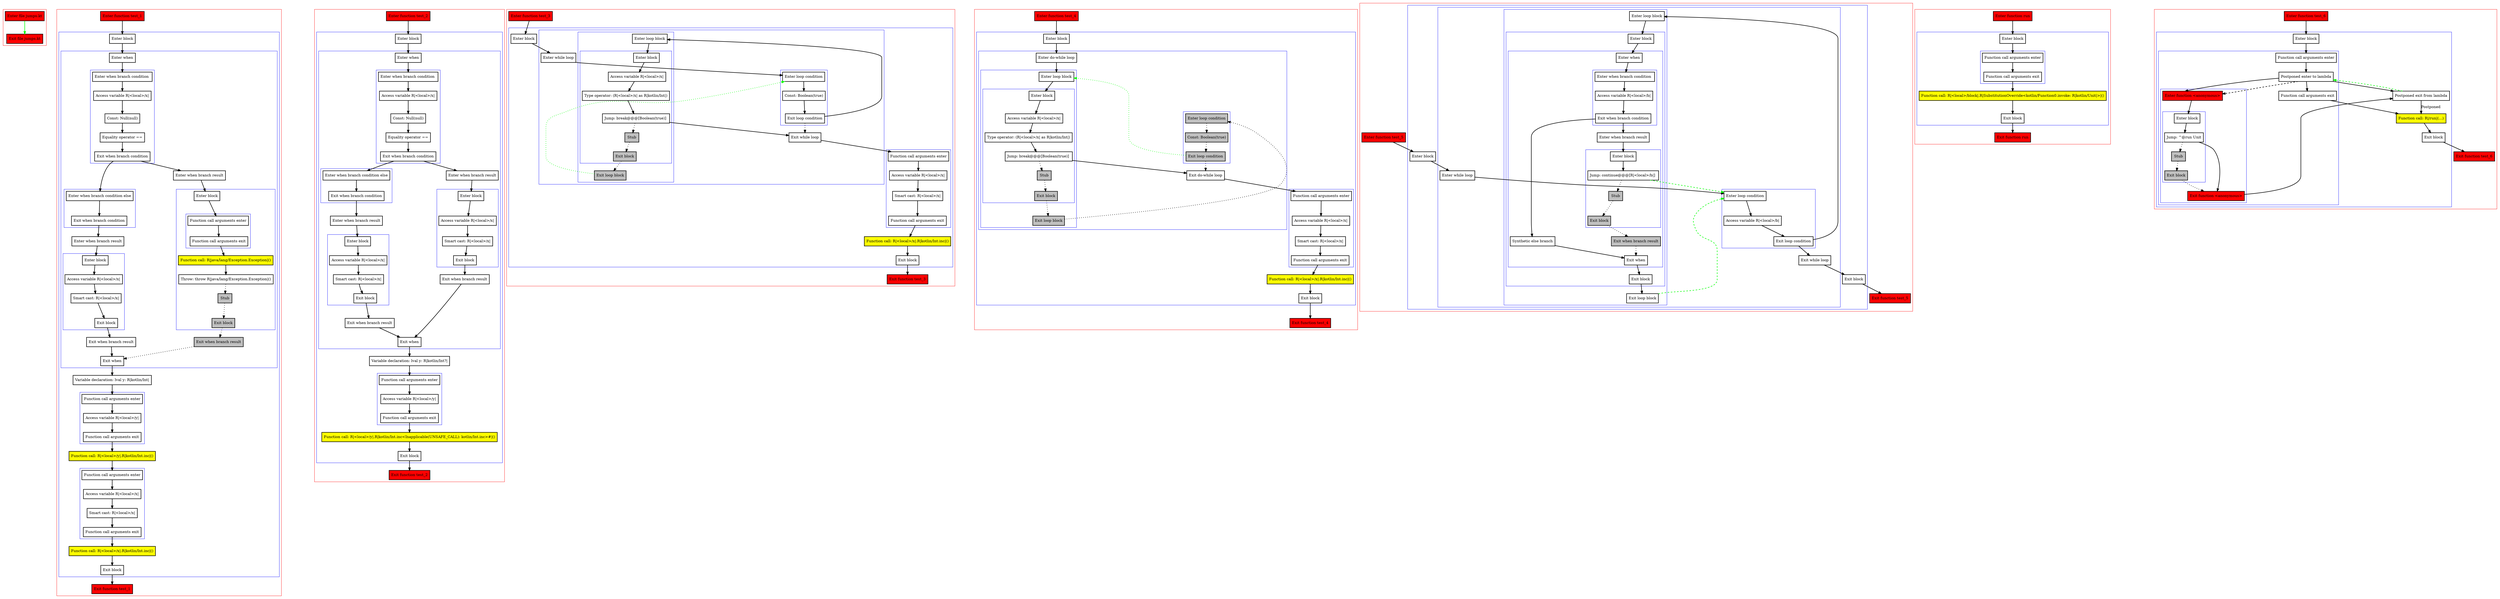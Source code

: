 digraph jumps_kt {
    graph [nodesep=3]
    node [shape=box penwidth=2]
    edge [penwidth=2]

    subgraph cluster_0 {
        color=red
        0 [label="Enter file jumps.kt" style="filled" fillcolor=red];
        1 [label="Exit file jumps.kt" style="filled" fillcolor=red];
    }
    0 -> {1} [color=green];

    subgraph cluster_1 {
        color=red
        2 [label="Enter function test_1" style="filled" fillcolor=red];
        subgraph cluster_2 {
            color=blue
            3 [label="Enter block"];
            subgraph cluster_3 {
                color=blue
                4 [label="Enter when"];
                subgraph cluster_4 {
                    color=blue
                    5 [label="Enter when branch condition "];
                    6 [label="Access variable R|<local>/x|"];
                    7 [label="Const: Null(null)"];
                    8 [label="Equality operator =="];
                    9 [label="Exit when branch condition"];
                }
                subgraph cluster_5 {
                    color=blue
                    10 [label="Enter when branch condition else"];
                    11 [label="Exit when branch condition"];
                }
                12 [label="Enter when branch result"];
                subgraph cluster_6 {
                    color=blue
                    13 [label="Enter block"];
                    14 [label="Access variable R|<local>/x|"];
                    15 [label="Smart cast: R|<local>/x|"];
                    16 [label="Exit block"];
                }
                17 [label="Exit when branch result"];
                18 [label="Enter when branch result"];
                subgraph cluster_7 {
                    color=blue
                    19 [label="Enter block"];
                    subgraph cluster_8 {
                        color=blue
                        20 [label="Function call arguments enter"];
                        21 [label="Function call arguments exit"];
                    }
                    22 [label="Function call: R|java/lang/Exception.Exception|()" style="filled" fillcolor=yellow];
                    23 [label="Throw: throw R|java/lang/Exception.Exception|()"];
                    24 [label="Stub" style="filled" fillcolor=gray];
                    25 [label="Exit block" style="filled" fillcolor=gray];
                }
                26 [label="Exit when branch result" style="filled" fillcolor=gray];
                27 [label="Exit when"];
            }
            28 [label="Variable declaration: lval y: R|kotlin/Int|"];
            subgraph cluster_9 {
                color=blue
                29 [label="Function call arguments enter"];
                30 [label="Access variable R|<local>/y|"];
                31 [label="Function call arguments exit"];
            }
            32 [label="Function call: R|<local>/y|.R|kotlin/Int.inc|()" style="filled" fillcolor=yellow];
            subgraph cluster_10 {
                color=blue
                33 [label="Function call arguments enter"];
                34 [label="Access variable R|<local>/x|"];
                35 [label="Smart cast: R|<local>/x|"];
                36 [label="Function call arguments exit"];
            }
            37 [label="Function call: R|<local>/x|.R|kotlin/Int.inc|()" style="filled" fillcolor=yellow];
            38 [label="Exit block"];
        }
        39 [label="Exit function test_1" style="filled" fillcolor=red];
    }
    2 -> {3};
    3 -> {4};
    4 -> {5};
    5 -> {6};
    6 -> {7};
    7 -> {8};
    8 -> {9};
    9 -> {10 18};
    10 -> {11};
    11 -> {12};
    12 -> {13};
    13 -> {14};
    14 -> {15};
    15 -> {16};
    16 -> {17};
    17 -> {27};
    18 -> {19};
    19 -> {20};
    20 -> {21};
    21 -> {22};
    22 -> {23};
    23 -> {24} [style=dotted];
    24 -> {25} [style=dotted];
    25 -> {26} [style=dotted];
    26 -> {27} [style=dotted];
    27 -> {28};
    28 -> {29};
    29 -> {30};
    30 -> {31};
    31 -> {32};
    32 -> {33};
    33 -> {34};
    34 -> {35};
    35 -> {36};
    36 -> {37};
    37 -> {38};
    38 -> {39};

    subgraph cluster_11 {
        color=red
        40 [label="Enter function test_2" style="filled" fillcolor=red];
        subgraph cluster_12 {
            color=blue
            41 [label="Enter block"];
            subgraph cluster_13 {
                color=blue
                42 [label="Enter when"];
                subgraph cluster_14 {
                    color=blue
                    43 [label="Enter when branch condition "];
                    44 [label="Access variable R|<local>/x|"];
                    45 [label="Const: Null(null)"];
                    46 [label="Equality operator =="];
                    47 [label="Exit when branch condition"];
                }
                subgraph cluster_15 {
                    color=blue
                    48 [label="Enter when branch condition else"];
                    49 [label="Exit when branch condition"];
                }
                50 [label="Enter when branch result"];
                subgraph cluster_16 {
                    color=blue
                    51 [label="Enter block"];
                    52 [label="Access variable R|<local>/x|"];
                    53 [label="Smart cast: R|<local>/x|"];
                    54 [label="Exit block"];
                }
                55 [label="Exit when branch result"];
                56 [label="Enter when branch result"];
                subgraph cluster_17 {
                    color=blue
                    57 [label="Enter block"];
                    58 [label="Access variable R|<local>/x|"];
                    59 [label="Smart cast: R|<local>/x|"];
                    60 [label="Exit block"];
                }
                61 [label="Exit when branch result"];
                62 [label="Exit when"];
            }
            63 [label="Variable declaration: lval y: R|kotlin/Int?|"];
            subgraph cluster_18 {
                color=blue
                64 [label="Function call arguments enter"];
                65 [label="Access variable R|<local>/y|"];
                66 [label="Function call arguments exit"];
            }
            67 [label="Function call: R|<local>/y|.R|kotlin/Int.inc<Inapplicable(UNSAFE_CALL): kotlin/Int.inc>#|()" style="filled" fillcolor=yellow];
            68 [label="Exit block"];
        }
        69 [label="Exit function test_2" style="filled" fillcolor=red];
    }
    40 -> {41};
    41 -> {42};
    42 -> {43};
    43 -> {44};
    44 -> {45};
    45 -> {46};
    46 -> {47};
    47 -> {48 56};
    48 -> {49};
    49 -> {50};
    50 -> {51};
    51 -> {52};
    52 -> {53};
    53 -> {54};
    54 -> {55};
    55 -> {62};
    56 -> {57};
    57 -> {58};
    58 -> {59};
    59 -> {60};
    60 -> {61};
    61 -> {62};
    62 -> {63};
    63 -> {64};
    64 -> {65};
    65 -> {66};
    66 -> {67};
    67 -> {68};
    68 -> {69};

    subgraph cluster_19 {
        color=red
        70 [label="Enter function test_3" style="filled" fillcolor=red];
        subgraph cluster_20 {
            color=blue
            71 [label="Enter block"];
            subgraph cluster_21 {
                color=blue
                72 [label="Enter while loop"];
                subgraph cluster_22 {
                    color=blue
                    73 [label="Enter loop condition"];
                    74 [label="Const: Boolean(true)"];
                    75 [label="Exit loop condition"];
                }
                subgraph cluster_23 {
                    color=blue
                    76 [label="Enter loop block"];
                    subgraph cluster_24 {
                        color=blue
                        77 [label="Enter block"];
                        78 [label="Access variable R|<local>/x|"];
                        79 [label="Type operator: (R|<local>/x| as R|kotlin/Int|)"];
                        80 [label="Jump: break@@@[Boolean(true)] "];
                        81 [label="Stub" style="filled" fillcolor=gray];
                        82 [label="Exit block" style="filled" fillcolor=gray];
                    }
                    83 [label="Exit loop block" style="filled" fillcolor=gray];
                }
                84 [label="Exit while loop"];
            }
            subgraph cluster_25 {
                color=blue
                85 [label="Function call arguments enter"];
                86 [label="Access variable R|<local>/x|"];
                87 [label="Smart cast: R|<local>/x|"];
                88 [label="Function call arguments exit"];
            }
            89 [label="Function call: R|<local>/x|.R|kotlin/Int.inc|()" style="filled" fillcolor=yellow];
            90 [label="Exit block"];
        }
        91 [label="Exit function test_3" style="filled" fillcolor=red];
    }
    70 -> {71};
    71 -> {72};
    72 -> {73};
    73 -> {74};
    74 -> {75};
    75 -> {76};
    75 -> {84} [style=dotted];
    76 -> {77};
    77 -> {78};
    78 -> {79};
    79 -> {80};
    80 -> {84};
    80 -> {81} [style=dotted];
    81 -> {82} [style=dotted];
    82 -> {83} [style=dotted];
    83 -> {73} [color=green style=dotted];
    84 -> {85};
    85 -> {86};
    86 -> {87};
    87 -> {88};
    88 -> {89};
    89 -> {90};
    90 -> {91};

    subgraph cluster_26 {
        color=red
        92 [label="Enter function test_4" style="filled" fillcolor=red];
        subgraph cluster_27 {
            color=blue
            93 [label="Enter block"];
            subgraph cluster_28 {
                color=blue
                94 [label="Enter do-while loop"];
                subgraph cluster_29 {
                    color=blue
                    95 [label="Enter loop block"];
                    subgraph cluster_30 {
                        color=blue
                        96 [label="Enter block"];
                        97 [label="Access variable R|<local>/x|"];
                        98 [label="Type operator: (R|<local>/x| as R|kotlin/Int|)"];
                        99 [label="Jump: break@@@[Boolean(true)] "];
                        100 [label="Stub" style="filled" fillcolor=gray];
                        101 [label="Exit block" style="filled" fillcolor=gray];
                    }
                    102 [label="Exit loop block" style="filled" fillcolor=gray];
                }
                subgraph cluster_31 {
                    color=blue
                    103 [label="Enter loop condition" style="filled" fillcolor=gray];
                    104 [label="Const: Boolean(true)" style="filled" fillcolor=gray];
                    105 [label="Exit loop condition" style="filled" fillcolor=gray];
                }
                106 [label="Exit do-while loop"];
            }
            subgraph cluster_32 {
                color=blue
                107 [label="Function call arguments enter"];
                108 [label="Access variable R|<local>/x|"];
                109 [label="Smart cast: R|<local>/x|"];
                110 [label="Function call arguments exit"];
            }
            111 [label="Function call: R|<local>/x|.R|kotlin/Int.inc|()" style="filled" fillcolor=yellow];
            112 [label="Exit block"];
        }
        113 [label="Exit function test_4" style="filled" fillcolor=red];
    }
    92 -> {93};
    93 -> {94};
    94 -> {95};
    95 -> {96};
    96 -> {97};
    97 -> {98};
    98 -> {99};
    99 -> {106};
    99 -> {100} [style=dotted];
    100 -> {101} [style=dotted];
    101 -> {102} [style=dotted];
    102 -> {103} [style=dotted];
    103 -> {104} [style=dotted];
    104 -> {105} [style=dotted];
    105 -> {95} [color=green style=dotted];
    105 -> {106} [style=dotted];
    106 -> {107};
    107 -> {108};
    108 -> {109};
    109 -> {110};
    110 -> {111};
    111 -> {112};
    112 -> {113};

    subgraph cluster_33 {
        color=red
        114 [label="Enter function test_5" style="filled" fillcolor=red];
        subgraph cluster_34 {
            color=blue
            115 [label="Enter block"];
            subgraph cluster_35 {
                color=blue
                116 [label="Enter while loop"];
                subgraph cluster_36 {
                    color=blue
                    117 [label="Enter loop condition"];
                    118 [label="Access variable R|<local>/b|"];
                    119 [label="Exit loop condition"];
                }
                subgraph cluster_37 {
                    color=blue
                    120 [label="Enter loop block"];
                    subgraph cluster_38 {
                        color=blue
                        121 [label="Enter block"];
                        subgraph cluster_39 {
                            color=blue
                            122 [label="Enter when"];
                            subgraph cluster_40 {
                                color=blue
                                123 [label="Enter when branch condition "];
                                124 [label="Access variable R|<local>/b|"];
                                125 [label="Exit when branch condition"];
                            }
                            126 [label="Synthetic else branch"];
                            127 [label="Enter when branch result"];
                            subgraph cluster_41 {
                                color=blue
                                128 [label="Enter block"];
                                129 [label="Jump: continue@@@[R|<local>/b|] "];
                                130 [label="Stub" style="filled" fillcolor=gray];
                                131 [label="Exit block" style="filled" fillcolor=gray];
                            }
                            132 [label="Exit when branch result" style="filled" fillcolor=gray];
                            133 [label="Exit when"];
                        }
                        134 [label="Exit block"];
                    }
                    135 [label="Exit loop block"];
                }
                136 [label="Exit while loop"];
            }
            137 [label="Exit block"];
        }
        138 [label="Exit function test_5" style="filled" fillcolor=red];
    }
    114 -> {115};
    115 -> {116};
    116 -> {117};
    117 -> {118};
    118 -> {119};
    119 -> {120 136};
    120 -> {121};
    121 -> {122};
    122 -> {123};
    123 -> {124};
    124 -> {125};
    125 -> {126 127};
    126 -> {133};
    127 -> {128};
    128 -> {129};
    129 -> {117} [color=green style=dashed];
    129 -> {130} [style=dotted];
    130 -> {131} [style=dotted];
    131 -> {132} [style=dotted];
    132 -> {133} [style=dotted];
    133 -> {134};
    134 -> {135};
    135 -> {117} [color=green style=dashed];
    136 -> {137};
    137 -> {138};

    subgraph cluster_42 {
        color=red
        139 [label="Enter function run" style="filled" fillcolor=red];
        subgraph cluster_43 {
            color=blue
            140 [label="Enter block"];
            subgraph cluster_44 {
                color=blue
                141 [label="Function call arguments enter"];
                142 [label="Function call arguments exit"];
            }
            143 [label="Function call: R|<local>/block|.R|SubstitutionOverride<kotlin/Function0.invoke: R|kotlin/Unit|>|()" style="filled" fillcolor=yellow];
            144 [label="Exit block"];
        }
        145 [label="Exit function run" style="filled" fillcolor=red];
    }
    139 -> {140};
    140 -> {141};
    141 -> {142};
    142 -> {143};
    143 -> {144};
    144 -> {145};

    subgraph cluster_45 {
        color=red
        146 [label="Enter function test_6" style="filled" fillcolor=red];
        subgraph cluster_46 {
            color=blue
            147 [label="Enter block"];
            subgraph cluster_47 {
                color=blue
                148 [label="Function call arguments enter"];
                149 [label="Postponed enter to lambda"];
                subgraph cluster_48 {
                    color=blue
                    150 [label="Enter function <anonymous>" style="filled" fillcolor=red];
                    subgraph cluster_49 {
                        color=blue
                        151 [label="Enter block"];
                        152 [label="Jump: ^@run Unit"];
                        153 [label="Stub" style="filled" fillcolor=gray];
                        154 [label="Exit block" style="filled" fillcolor=gray];
                    }
                    155 [label="Exit function <anonymous>" style="filled" fillcolor=red];
                }
                156 [label="Function call arguments exit"];
            }
            157 [label="Postponed exit from lambda"];
            158 [label="Function call: R|/run|(...)" style="filled" fillcolor=yellow];
            159 [label="Exit block"];
        }
        160 [label="Exit function test_6" style="filled" fillcolor=red];
    }
    146 -> {147};
    147 -> {148};
    148 -> {149};
    149 -> {150 156 157};
    149 -> {150} [style=dashed];
    150 -> {151};
    151 -> {152};
    152 -> {155};
    152 -> {153} [style=dotted];
    153 -> {154} [style=dotted];
    154 -> {155} [style=dotted];
    155 -> {157};
    156 -> {158};
    157 -> {149} [color=green style=dashed];
    157 -> {158} [label="Postponed"];
    158 -> {159};
    159 -> {160};

}
